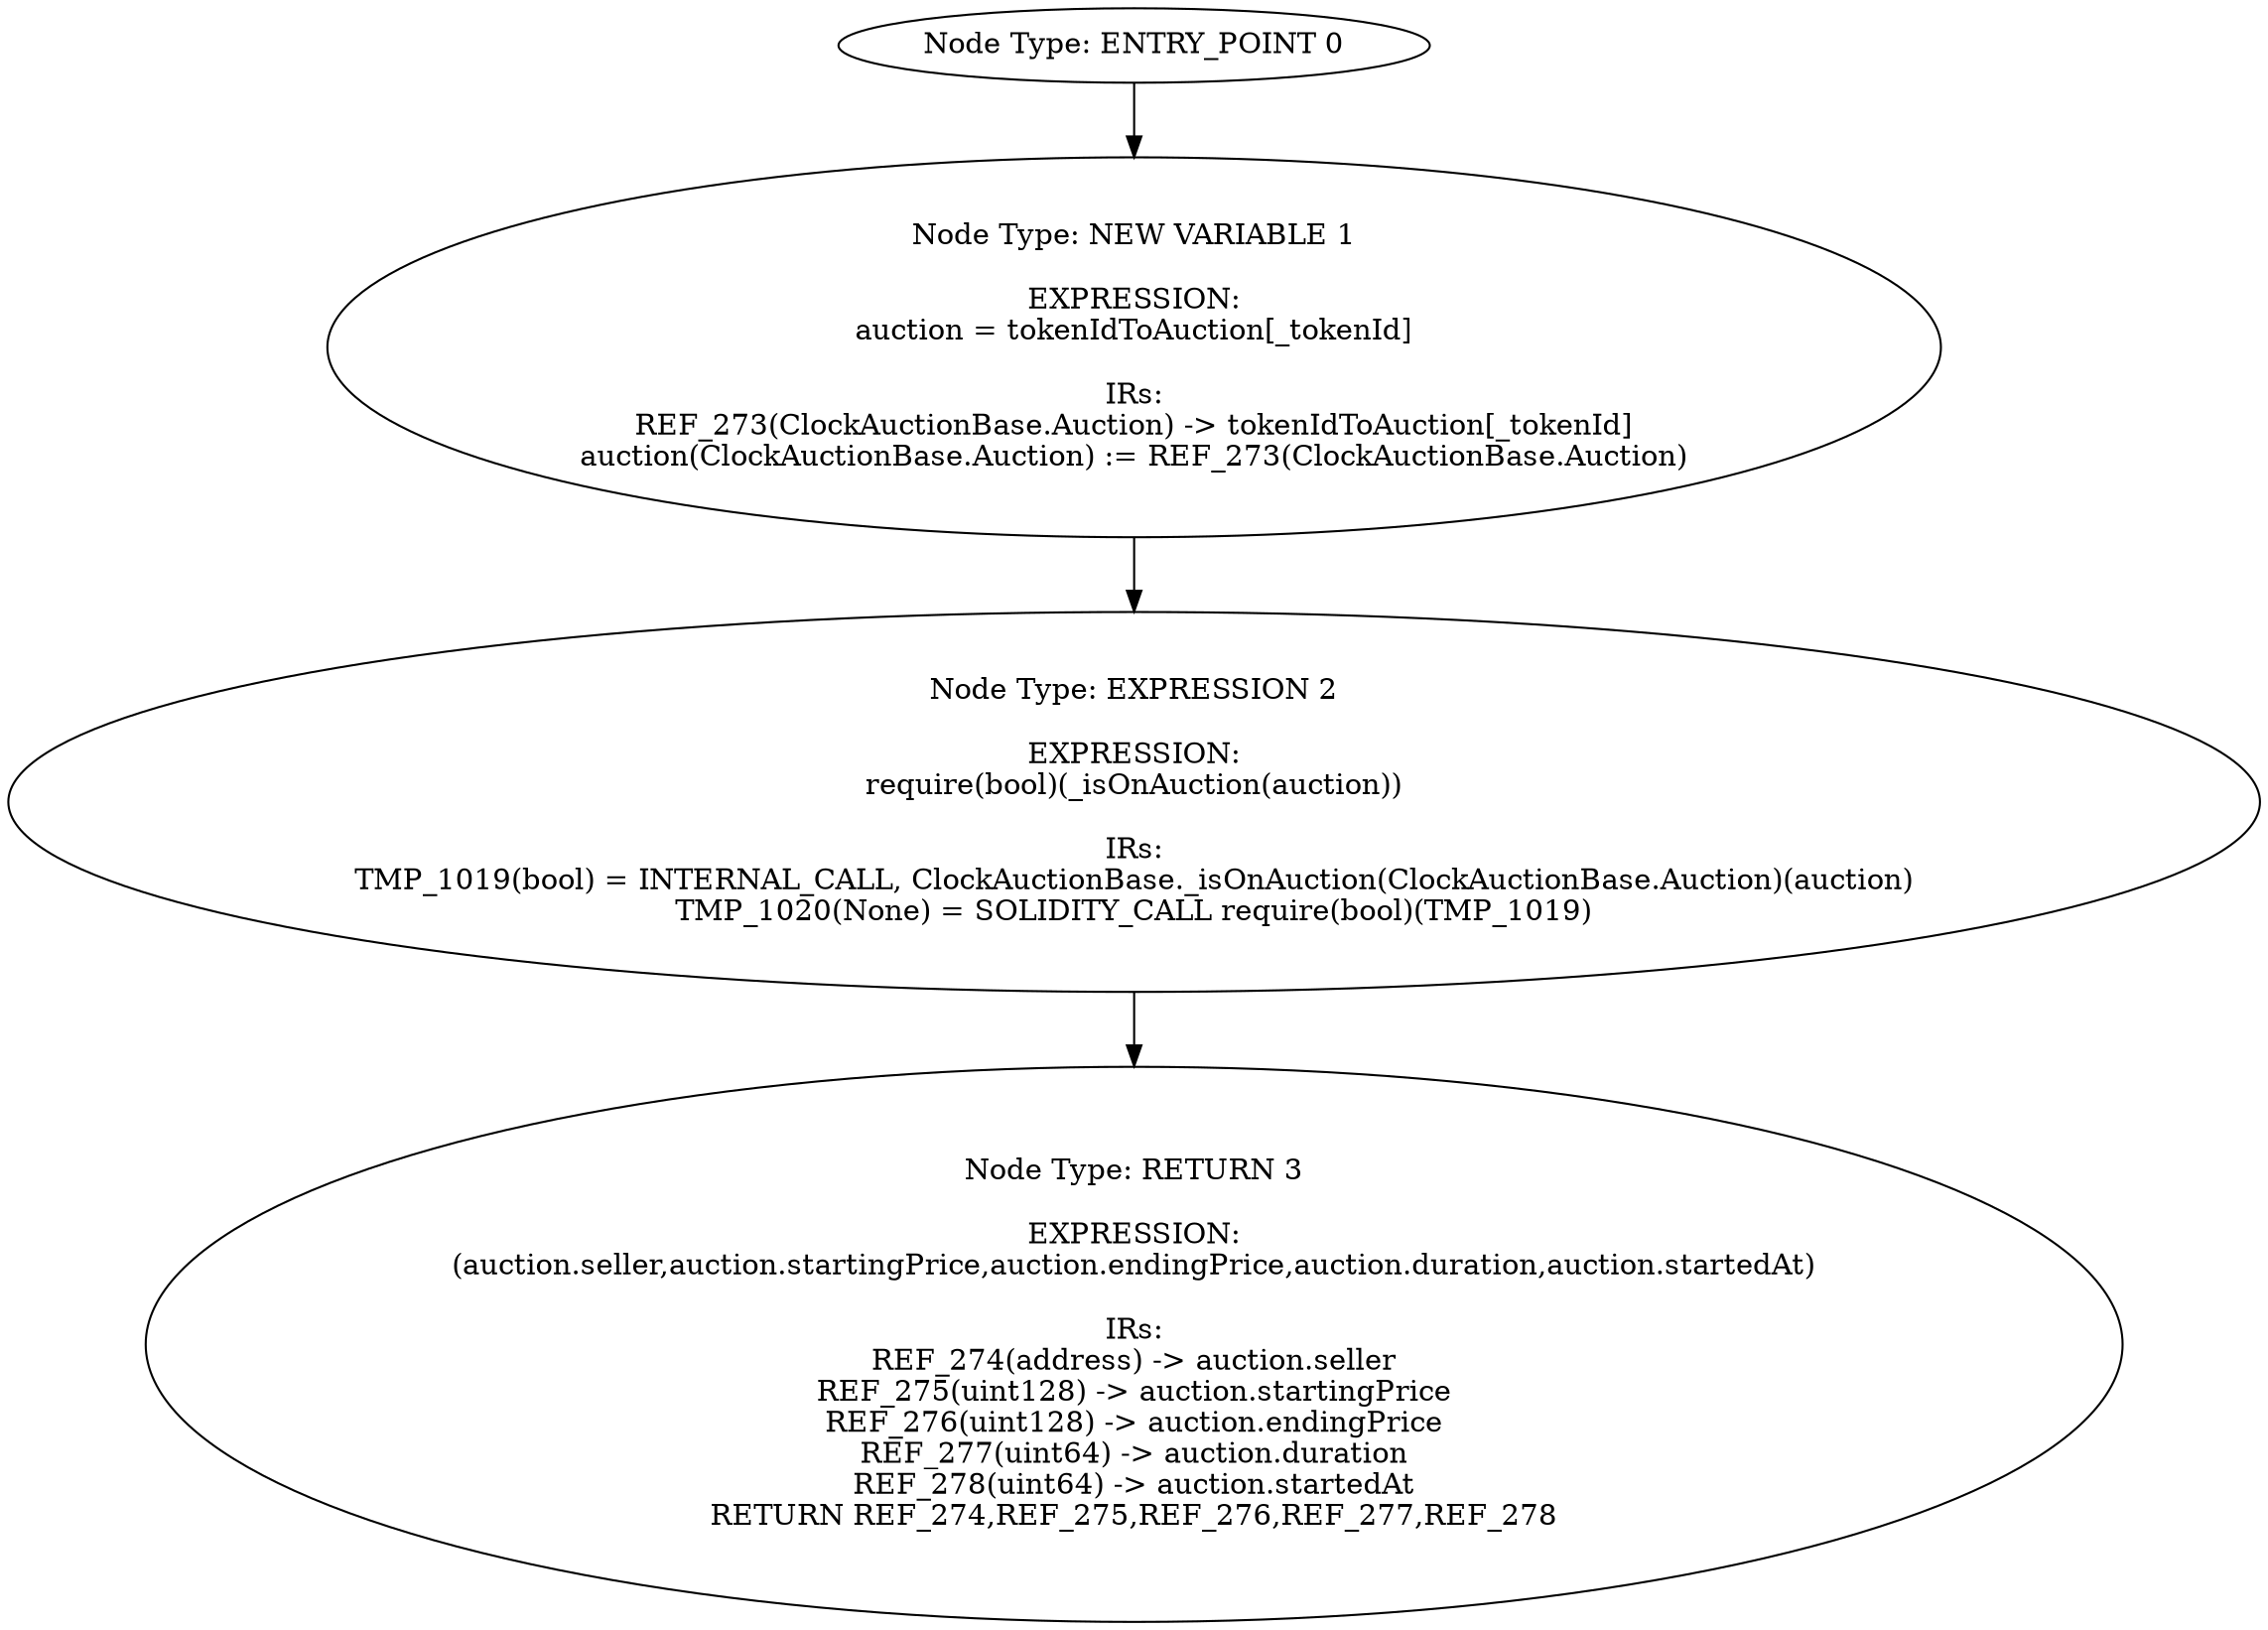 digraph{
0[label="Node Type: ENTRY_POINT 0
"];
0->1;
1[label="Node Type: NEW VARIABLE 1

EXPRESSION:
auction = tokenIdToAuction[_tokenId]

IRs:
REF_273(ClockAuctionBase.Auction) -> tokenIdToAuction[_tokenId]
auction(ClockAuctionBase.Auction) := REF_273(ClockAuctionBase.Auction)"];
1->2;
2[label="Node Type: EXPRESSION 2

EXPRESSION:
require(bool)(_isOnAuction(auction))

IRs:
TMP_1019(bool) = INTERNAL_CALL, ClockAuctionBase._isOnAuction(ClockAuctionBase.Auction)(auction)
TMP_1020(None) = SOLIDITY_CALL require(bool)(TMP_1019)"];
2->3;
3[label="Node Type: RETURN 3

EXPRESSION:
(auction.seller,auction.startingPrice,auction.endingPrice,auction.duration,auction.startedAt)

IRs:
REF_274(address) -> auction.seller
REF_275(uint128) -> auction.startingPrice
REF_276(uint128) -> auction.endingPrice
REF_277(uint64) -> auction.duration
REF_278(uint64) -> auction.startedAt
RETURN REF_274,REF_275,REF_276,REF_277,REF_278"];
}

